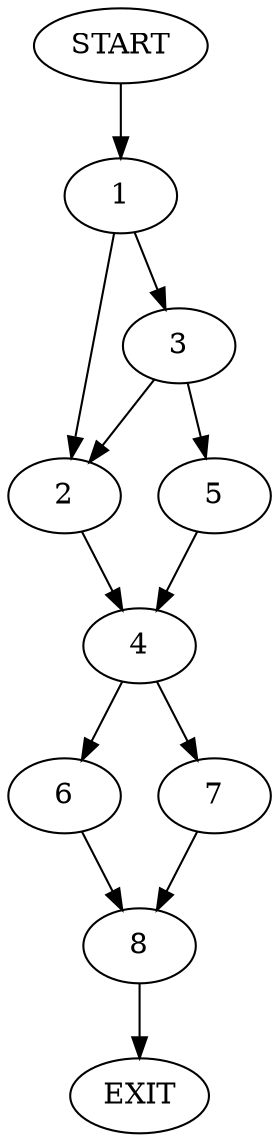 digraph {
0 [label="START"]
9 [label="EXIT"]
0 -> 1
1 -> 2
1 -> 3
2 -> 4
3 -> 5
3 -> 2
5 -> 4
4 -> 6
4 -> 7
6 -> 8
7 -> 8
8 -> 9
}

